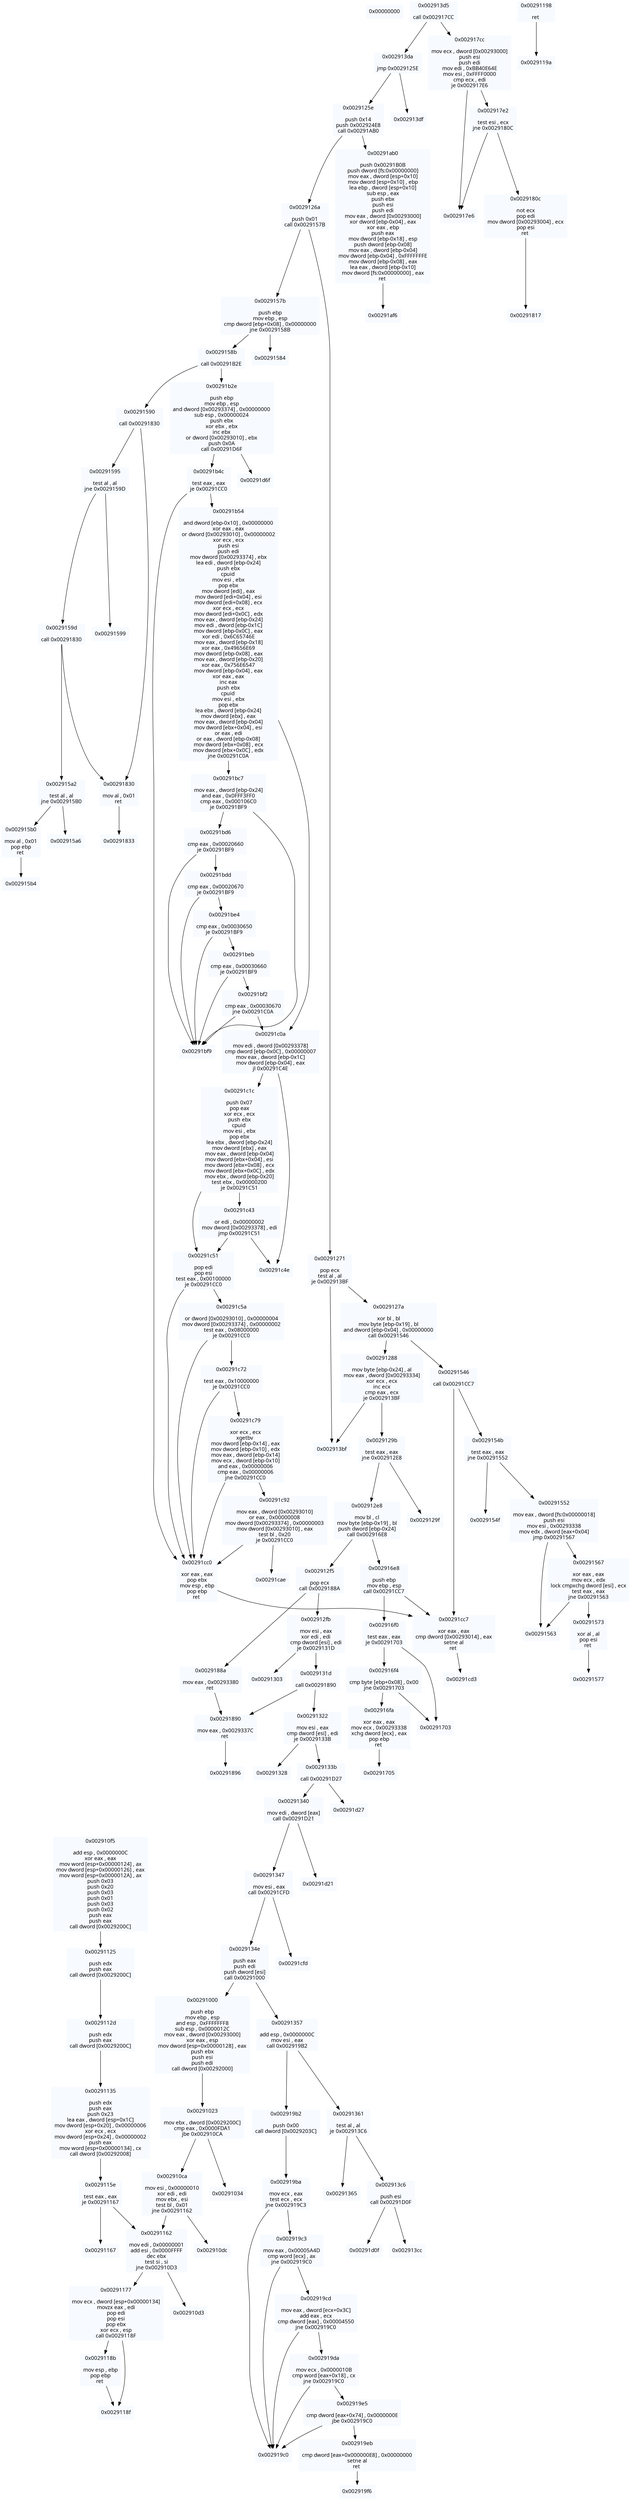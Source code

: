 
digraph ControlFlowGraph {
	node [
		shape = box 
		color = black
		arrowhead = diamond
		colorscheme = blues9
		style = filled
		fontname="Source Code Pro"
		fillcolor=1
	]	

	"0x00000000" [
		label = "0x00000000\n"
		color = "1"
	]

	"0x00291000" [
		label = "0x00291000\n\npush ebp\nmov ebp , esp\nand esp , 0xFFFFFFF8\nsub esp , 0x0000012C\nmov eax , dword [0x00293000]\nxor eax , esp\nmov dword [esp+0x00000128] , eax\npush ebx\npush esi\npush edi\ncall dword [0x00292000]\n"
		color = "1"
	]

	"0x00291023" [
		label = "0x00291023\n\nmov ebx , dword [0x0029200C]\ncmp eax , 0x0000FDA1\njbe 0x002910CA\n"
		color = "1"
	]

	"0x00291034" [
		label = "0x00291034\n"
		color = "1"
	]

	"0x002910ca" [
		label = "0x002910ca\n\nmov esi , 0x00000010\nxor edi , edi\nmov ebx , esi\ntest bl , 0x01\njne 0x00291162\n"
		color = "1"
	]

	"0x002910d3" [
		label = "0x002910d3\n"
		color = "1"
	]

	"0x002910dc" [
		label = "0x002910dc\n"
		color = "1"
	]

	"0x002910f5" [
		label = "0x002910f5\n\nadd esp , 0x0000000C\nxor eax , eax\nmov word [esp+0x00000124] , ax\nmov dword [esp+0x00000126] , eax\nmov word [esp+0x0000012A] , ax\npush 0x03\npush 0x20\npush 0x03\npush 0x01\npush 0x03\npush 0x02\npush eax\npush eax\ncall dword [0x0029200C]\n"
		color = "1"
	]

	"0x00291125" [
		label = "0x00291125\n\npush edx\npush eax\ncall dword [0x0029200C]\n"
		color = "1"
	]

	"0x0029112d" [
		label = "0x0029112d\n\npush edx\npush eax\ncall dword [0x0029200C]\n"
		color = "1"
	]

	"0x00291135" [
		label = "0x00291135\n\npush edx\npush eax\npush 0x23\nlea eax , dword [esp+0x1C]\nmov dword [esp+0x20] , 0x00000006\nxor ecx , ecx\nmov dword [esp+0x24] , 0x00000002\npush eax\nmov word [esp+0x00000134] , cx\ncall dword [0x00292008]\n"
		color = "1"
	]

	"0x0029115e" [
		label = "0x0029115e\n\ntest eax , eax\nje 0x00291167\n"
		color = "1"
	]

	"0x00291162" [
		label = "0x00291162\n\nmov edi , 0x00000001\nadd esi , 0x0000FFFF\ndec ebx\ntest si , si\njne 0x002910D3\n"
		color = "1"
	]

	"0x00291167" [
		label = "0x00291167\n"
		color = "1"
	]

	"0x00291177" [
		label = "0x00291177\n\nmov ecx , dword [esp+0x00000134]\nmovzx eax , edi\npop edi\npop esi\npop ebx\nxor ecx , esp\ncall 0x0029118F\n"
		color = "1"
	]

	"0x0029118b" [
		label = "0x0029118b\n\nmov esp , ebp\npop ebp\nret \n"
		color = "1"
	]

	"0x0029118f" [
		label = "0x0029118f\n"
		color = "1"
	]

	"0x00291198" [
		label = "0x00291198\n\nret \n"
		color = "1"
	]

	"0x0029119a" [
		label = "0x0029119a\n"
		color = "1"
	]

	"0x0029125e" [
		label = "0x0029125e\n\npush 0x14\npush 0x002924E8\ncall 0x00291AB0\n"
		color = "1"
	]

	"0x0029126a" [
		label = "0x0029126a\n\npush 0x01\ncall 0x0029157B\n"
		color = "1"
	]

	"0x00291271" [
		label = "0x00291271\n\npop ecx\ntest al , al\nje 0x002913BF\n"
		color = "1"
	]

	"0x0029127a" [
		label = "0x0029127a\n\nxor bl , bl\nmov byte [ebp-0x19] , bl\nand dword [ebp-0x04] , 0x00000000\ncall 0x00291546\n"
		color = "1"
	]

	"0x00291288" [
		label = "0x00291288\n\nmov byte [ebp-0x24] , al\nmov eax , dword [0x00293334]\nxor ecx , ecx\ninc ecx\ncmp eax , ecx\nje 0x002913BF\n"
		color = "1"
	]

	"0x0029129b" [
		label = "0x0029129b\n\ntest eax , eax\njne 0x002912E8\n"
		color = "1"
	]

	"0x0029129f" [
		label = "0x0029129f\n"
		color = "1"
	]

	"0x002912e8" [
		label = "0x002912e8\n\nmov bl , cl\nmov byte [ebp-0x19] , bl\npush dword [ebp-0x24]\ncall 0x002916E8\n"
		color = "1"
	]

	"0x002912f5" [
		label = "0x002912f5\n\npop ecx\ncall 0x0029188A\n"
		color = "1"
	]

	"0x002912fb" [
		label = "0x002912fb\n\nmov esi , eax\nxor edi , edi\ncmp dword [esi] , edi\nje 0x0029131D\n"
		color = "1"
	]

	"0x00291303" [
		label = "0x00291303\n"
		color = "1"
	]

	"0x0029131d" [
		label = "0x0029131d\n\ncall 0x00291890\n"
		color = "1"
	]

	"0x00291322" [
		label = "0x00291322\n\nmov esi , eax\ncmp dword [esi] , edi\nje 0x0029133B\n"
		color = "1"
	]

	"0x00291328" [
		label = "0x00291328\n"
		color = "1"
	]

	"0x0029133b" [
		label = "0x0029133b\n\ncall 0x00291D27\n"
		color = "1"
	]

	"0x00291340" [
		label = "0x00291340\n\nmov edi , dword [eax]\ncall 0x00291D21\n"
		color = "1"
	]

	"0x00291347" [
		label = "0x00291347\n\nmov esi , eax\ncall 0x00291CFD\n"
		color = "1"
	]

	"0x0029134e" [
		label = "0x0029134e\n\npush eax\npush edi\npush dword [esi]\ncall 0x00291000\n"
		color = "1"
	]

	"0x00291357" [
		label = "0x00291357\n\nadd esp , 0x0000000C\nmov esi , eax\ncall 0x002919B2\n"
		color = "1"
	]

	"0x00291361" [
		label = "0x00291361\n\ntest al , al\nje 0x002913C6\n"
		color = "1"
	]

	"0x00291365" [
		label = "0x00291365\n"
		color = "1"
	]

	"0x002913bf" [
		label = "0x002913bf\n"
		color = "1"
	]

	"0x002913c6" [
		label = "0x002913c6\n\npush esi\ncall 0x00291D0F\n"
		color = "1"
	]

	"0x002913cc" [
		label = "0x002913cc\n"
		color = "1"
	]

	"0x002913d5" [
		label = "0x002913d5\n\ncall 0x002917CC\n"
		color = "1"
	]

	"0x002913da" [
		label = "0x002913da\n\njmp 0x0029125E\n"
		color = "1"
	]

	"0x002913df" [
		label = "0x002913df\n"
		color = "1"
	]

	"0x00291546" [
		label = "0x00291546\n\ncall 0x00291CC7\n"
		color = "1"
	]

	"0x0029154b" [
		label = "0x0029154b\n\ntest eax , eax\njne 0x00291552\n"
		color = "1"
	]

	"0x0029154f" [
		label = "0x0029154f\n"
		color = "1"
	]

	"0x00291552" [
		label = "0x00291552\n\nmov eax , dword [fs:0x00000018]\npush esi\nmov esi , 0x00293338\nmov edx , dword [eax+0x04]\njmp 0x00291567\n"
		color = "1"
	]

	"0x00291563" [
		label = "0x00291563\n"
		color = "1"
	]

	"0x00291567" [
		label = "0x00291567\n\nxor eax , eax\nmov ecx , edx\nlock cmpxchg dword [esi] , ecx\ntest eax , eax\njne 0x00291563\n"
		color = "1"
	]

	"0x00291573" [
		label = "0x00291573\n\nxor al , al\npop esi\nret \n"
		color = "1"
	]

	"0x00291577" [
		label = "0x00291577\n"
		color = "1"
	]

	"0x0029157b" [
		label = "0x0029157b\n\npush ebp\nmov ebp , esp\ncmp dword [ebp+0x08] , 0x00000000\njne 0x0029158B\n"
		color = "1"
	]

	"0x00291584" [
		label = "0x00291584\n"
		color = "1"
	]

	"0x0029158b" [
		label = "0x0029158b\n\ncall 0x00291B2E\n"
		color = "1"
	]

	"0x00291590" [
		label = "0x00291590\n\ncall 0x00291830\n"
		color = "1"
	]

	"0x00291595" [
		label = "0x00291595\n\ntest al , al\njne 0x0029159D\n"
		color = "1"
	]

	"0x00291599" [
		label = "0x00291599\n"
		color = "1"
	]

	"0x0029159d" [
		label = "0x0029159d\n\ncall 0x00291830\n"
		color = "1"
	]

	"0x002915a2" [
		label = "0x002915a2\n\ntest al , al\njne 0x002915B0\n"
		color = "1"
	]

	"0x002915a6" [
		label = "0x002915a6\n"
		color = "1"
	]

	"0x002915b0" [
		label = "0x002915b0\n\nmov al , 0x01\npop ebp\nret \n"
		color = "1"
	]

	"0x002915b4" [
		label = "0x002915b4\n"
		color = "1"
	]

	"0x002916e8" [
		label = "0x002916e8\n\npush ebp\nmov ebp , esp\ncall 0x00291CC7\n"
		color = "1"
	]

	"0x002916f0" [
		label = "0x002916f0\n\ntest eax , eax\nje 0x00291703\n"
		color = "1"
	]

	"0x002916f4" [
		label = "0x002916f4\n\ncmp byte [ebp+0x08] , 0x00\njne 0x00291703\n"
		color = "1"
	]

	"0x002916fa" [
		label = "0x002916fa\n\nxor eax , eax\nmov ecx , 0x00293338\nxchg dword [ecx] , eax\npop ebp\nret \n"
		color = "1"
	]

	"0x00291703" [
		label = "0x00291703\n"
		color = "1"
	]

	"0x00291705" [
		label = "0x00291705\n"
		color = "1"
	]

	"0x002917cc" [
		label = "0x002917cc\n\nmov ecx , dword [0x00293000]\npush esi\npush edi\nmov edi , 0xBB40E64E\nmov esi , 0xFFFF0000\ncmp ecx , edi\nje 0x002917E6\n"
		color = "1"
	]

	"0x002917e2" [
		label = "0x002917e2\n\ntest esi , ecx\njne 0x0029180C\n"
		color = "1"
	]

	"0x002917e6" [
		label = "0x002917e6\n"
		color = "1"
	]

	"0x0029180c" [
		label = "0x0029180c\n\nnot ecx\npop edi\nmov dword [0x00293004] , ecx\npop esi\nret \n"
		color = "1"
	]

	"0x00291817" [
		label = "0x00291817\n"
		color = "1"
	]

	"0x00291830" [
		label = "0x00291830\n\nmov al , 0x01\nret \n"
		color = "1"
	]

	"0x00291833" [
		label = "0x00291833\n"
		color = "1"
	]

	"0x0029188a" [
		label = "0x0029188a\n\nmov eax , 0x00293380\nret \n"
		color = "1"
	]

	"0x00291890" [
		label = "0x00291890\n\nmov eax , 0x0029337C\nret \n"
		color = "1"
	]

	"0x00291896" [
		label = "0x00291896\n"
		color = "1"
	]

	"0x002919b2" [
		label = "0x002919b2\n\npush 0x00\ncall dword [0x0029203C]\n"
		color = "1"
	]

	"0x002919ba" [
		label = "0x002919ba\n\nmov ecx , eax\ntest ecx , ecx\njne 0x002919C3\n"
		color = "1"
	]

	"0x002919c0" [
		label = "0x002919c0\n"
		color = "1"
	]

	"0x002919c3" [
		label = "0x002919c3\n\nmov eax , 0x00005A4D\ncmp word [ecx] , ax\njne 0x002919C0\n"
		color = "1"
	]

	"0x002919cd" [
		label = "0x002919cd\n\nmov eax , dword [ecx+0x3C]\nadd eax , ecx\ncmp dword [eax] , 0x00004550\njne 0x002919C0\n"
		color = "1"
	]

	"0x002919da" [
		label = "0x002919da\n\nmov ecx , 0x0000010B\ncmp word [eax+0x18] , cx\njne 0x002919C0\n"
		color = "1"
	]

	"0x002919e5" [
		label = "0x002919e5\n\ncmp dword [eax+0x74] , 0x0000000E\njbe 0x002919C0\n"
		color = "1"
	]

	"0x002919eb" [
		label = "0x002919eb\n\ncmp dword [eax+0x000000E8] , 0x00000000\nsetne al\nret \n"
		color = "1"
	]

	"0x002919f6" [
		label = "0x002919f6\n"
		color = "1"
	]

	"0x00291ab0" [
		label = "0x00291ab0\n\npush 0x00291B0B\npush dword [fs:0x00000000]\nmov eax , dword [esp+0x10]\nmov dword [esp+0x10] , ebp\nlea ebp , dword [esp+0x10]\nsub esp , eax\npush ebx\npush esi\npush edi\nmov eax , dword [0x00293000]\nxor dword [ebp-0x04] , eax\nxor eax , ebp\npush eax\nmov dword [ebp-0x18] , esp\npush dword [ebp-0x08]\nmov eax , dword [ebp-0x04]\nmov dword [ebp-0x04] , 0xFFFFFFFE\nmov dword [ebp-0x08] , eax\nlea eax , dword [ebp-0x10]\nmov dword [fs:0x00000000] , eax\nret \n"
		color = "1"
	]

	"0x00291af6" [
		label = "0x00291af6\n"
		color = "1"
	]

	"0x00291b2e" [
		label = "0x00291b2e\n\npush ebp\nmov ebp , esp\nand dword [0x00293374] , 0x00000000\nsub esp , 0x00000024\npush ebx\nxor ebx , ebx\ninc ebx\nor dword [0x00293010] , ebx\npush 0x0A\ncall 0x00291D6F\n"
		color = "1"
	]

	"0x00291b4c" [
		label = "0x00291b4c\n\ntest eax , eax\nje 0x00291CC0\n"
		color = "1"
	]

	"0x00291b54" [
		label = "0x00291b54\n\nand dword [ebp-0x10] , 0x00000000\nxor eax , eax\nor dword [0x00293010] , 0x00000002\nxor ecx , ecx\npush esi\npush edi\nmov dword [0x00293374] , ebx\nlea edi , dword [ebp-0x24]\npush ebx\ncpuid \nmov esi , ebx\npop ebx\nmov dword [edi] , eax\nmov dword [edi+0x04] , esi\nmov dword [edi+0x08] , ecx\nxor ecx , ecx\nmov dword [edi+0x0C] , edx\nmov eax , dword [ebp-0x24]\nmov edi , dword [ebp-0x1C]\nmov dword [ebp-0x0C] , eax\nxor edi , 0x6C65746E\nmov eax , dword [ebp-0x18]\nxor eax , 0x49656E69\nmov dword [ebp-0x08] , eax\nmov eax , dword [ebp-0x20]\nxor eax , 0x756E6547\nmov dword [ebp-0x04] , eax\nxor eax , eax\ninc eax\npush ebx\ncpuid \nmov esi , ebx\npop ebx\nlea ebx , dword [ebp-0x24]\nmov dword [ebx] , eax\nmov eax , dword [ebp-0x04]\nmov dword [ebx+0x04] , esi\nor eax , edi\nor eax , dword [ebp-0x08]\nmov dword [ebx+0x08] , ecx\nmov dword [ebx+0x0C] , edx\njne 0x00291C0A\n"
		color = "1"
	]

	"0x00291bc7" [
		label = "0x00291bc7\n\nmov eax , dword [ebp-0x24]\nand eax , 0x0FFF3FF0\ncmp eax , 0x000106C0\nje 0x00291BF9\n"
		color = "1"
	]

	"0x00291bd6" [
		label = "0x00291bd6\n\ncmp eax , 0x00020660\nje 0x00291BF9\n"
		color = "1"
	]

	"0x00291bdd" [
		label = "0x00291bdd\n\ncmp eax , 0x00020670\nje 0x00291BF9\n"
		color = "1"
	]

	"0x00291be4" [
		label = "0x00291be4\n\ncmp eax , 0x00030650\nje 0x00291BF9\n"
		color = "1"
	]

	"0x00291beb" [
		label = "0x00291beb\n\ncmp eax , 0x00030660\nje 0x00291BF9\n"
		color = "1"
	]

	"0x00291bf2" [
		label = "0x00291bf2\n\ncmp eax , 0x00030670\njne 0x00291C0A\n"
		color = "1"
	]

	"0x00291bf9" [
		label = "0x00291bf9\n"
		color = "1"
	]

	"0x00291c0a" [
		label = "0x00291c0a\n\nmov edi , dword [0x00293378]\ncmp dword [ebp-0x0C] , 0x00000007\nmov eax , dword [ebp-0x1C]\nmov dword [ebp-0x04] , eax\njl 0x00291C4E\n"
		color = "1"
	]

	"0x00291c1c" [
		label = "0x00291c1c\n\npush 0x07\npop eax\nxor ecx , ecx\npush ebx\ncpuid \nmov esi , ebx\npop ebx\nlea ebx , dword [ebp-0x24]\nmov dword [ebx] , eax\nmov eax , dword [ebp-0x04]\nmov dword [ebx+0x04] , esi\nmov dword [ebx+0x08] , ecx\nmov dword [ebx+0x0C] , edx\nmov ebx , dword [ebp-0x20]\ntest ebx , 0x00000200\nje 0x00291C51\n"
		color = "1"
	]

	"0x00291c43" [
		label = "0x00291c43\n\nor edi , 0x00000002\nmov dword [0x00293378] , edi\njmp 0x00291C51\n"
		color = "1"
	]

	"0x00291c4e" [
		label = "0x00291c4e\n"
		color = "1"
	]

	"0x00291c51" [
		label = "0x00291c51\n\npop edi\npop esi\ntest eax , 0x00100000\nje 0x00291CC0\n"
		color = "1"
	]

	"0x00291c5a" [
		label = "0x00291c5a\n\nor dword [0x00293010] , 0x00000004\nmov dword [0x00293374] , 0x00000002\ntest eax , 0x08000000\nje 0x00291CC0\n"
		color = "1"
	]

	"0x00291c72" [
		label = "0x00291c72\n\ntest eax , 0x10000000\nje 0x00291CC0\n"
		color = "1"
	]

	"0x00291c79" [
		label = "0x00291c79\n\nxor ecx , ecx\nxgetbv \nmov dword [ebp-0x14] , eax\nmov dword [ebp-0x10] , edx\nmov eax , dword [ebp-0x14]\nmov ecx , dword [ebp-0x10]\nand eax , 0x00000006\ncmp eax , 0x00000006\njne 0x00291CC0\n"
		color = "1"
	]

	"0x00291c92" [
		label = "0x00291c92\n\nmov eax , dword [0x00293010]\nor eax , 0x00000008\nmov dword [0x00293374] , 0x00000003\nmov dword [0x00293010] , eax\ntest bl , 0x20\nje 0x00291CC0\n"
		color = "1"
	]

	"0x00291cae" [
		label = "0x00291cae\n"
		color = "1"
	]

	"0x00291cc0" [
		label = "0x00291cc0\n\nxor eax , eax\npop ebx\nmov esp , ebp\npop ebp\nret \n"
		color = "1"
	]

	"0x00291cc7" [
		label = "0x00291cc7\n\nxor eax , eax\ncmp dword [0x00293014] , eax\nsetne al\nret \n"
		color = "1"
	]

	"0x00291cd3" [
		label = "0x00291cd3\n"
		color = "1"
	]

	"0x00291cfd" [
		label = "0x00291cfd\n"
		color = "1"
	]

	"0x00291d0f" [
		label = "0x00291d0f\n"
		color = "1"
	]

	"0x00291d21" [
		label = "0x00291d21\n"
		color = "1"
	]

	"0x00291d27" [
		label = "0x00291d27\n"
		color = "1"
	]

	"0x00291d6f" [
		label = "0x00291d6f\n"
		color = "1"
	]
"0x00291000" -> "0x00291023"
"0x00291023" -> "0x002910ca"
"0x00291023" -> "0x00291034"
"0x002910ca" -> "0x00291162"
"0x002910ca" -> "0x002910dc"
"0x002910f5" -> "0x00291125"
"0x00291125" -> "0x0029112d"
"0x0029112d" -> "0x00291135"
"0x00291135" -> "0x0029115e"
"0x0029115e" -> "0x00291167"
"0x0029115e" -> "0x00291162"
"0x00291162" -> "0x002910d3"
"0x00291162" -> "0x00291177"
"0x00291177" -> "0x0029118f"
"0x00291177" -> "0x0029118b"
"0x0029118b" -> "0x0029118f"
"0x00291198" -> "0x0029119a"
"0x0029125e" -> "0x00291ab0"
"0x0029125e" -> "0x0029126a"
"0x0029126a" -> "0x0029157b"
"0x0029126a" -> "0x00291271"
"0x00291271" -> "0x002913bf"
"0x00291271" -> "0x0029127a"
"0x0029127a" -> "0x00291546"
"0x0029127a" -> "0x00291288"
"0x00291288" -> "0x002913bf"
"0x00291288" -> "0x0029129b"
"0x0029129b" -> "0x002912e8"
"0x0029129b" -> "0x0029129f"
"0x002912e8" -> "0x002916e8"
"0x002912e8" -> "0x002912f5"
"0x002912f5" -> "0x0029188a"
"0x002912f5" -> "0x002912fb"
"0x002912fb" -> "0x0029131d"
"0x002912fb" -> "0x00291303"
"0x0029131d" -> "0x00291890"
"0x0029131d" -> "0x00291322"
"0x00291322" -> "0x0029133b"
"0x00291322" -> "0x00291328"
"0x0029133b" -> "0x00291d27"
"0x0029133b" -> "0x00291340"
"0x00291340" -> "0x00291d21"
"0x00291340" -> "0x00291347"
"0x00291347" -> "0x00291cfd"
"0x00291347" -> "0x0029134e"
"0x0029134e" -> "0x00291000"
"0x0029134e" -> "0x00291357"
"0x00291357" -> "0x002919b2"
"0x00291357" -> "0x00291361"
"0x00291361" -> "0x002913c6"
"0x00291361" -> "0x00291365"
"0x002913c6" -> "0x00291d0f"
"0x002913c6" -> "0x002913cc"
"0x002913d5" -> "0x002917cc"
"0x002913d5" -> "0x002913da"
"0x002913da" -> "0x0029125e"
"0x002913da" -> "0x002913df"
"0x00291546" -> "0x00291cc7"
"0x00291546" -> "0x0029154b"
"0x0029154b" -> "0x00291552"
"0x0029154b" -> "0x0029154f"
"0x00291552" -> "0x00291567"
"0x00291552" -> "0x00291563"
"0x00291567" -> "0x00291563"
"0x00291567" -> "0x00291573"
"0x00291573" -> "0x00291577"
"0x0029157b" -> "0x0029158b"
"0x0029157b" -> "0x00291584"
"0x0029158b" -> "0x00291b2e"
"0x0029158b" -> "0x00291590"
"0x00291590" -> "0x00291830"
"0x00291590" -> "0x00291595"
"0x00291595" -> "0x0029159d"
"0x00291595" -> "0x00291599"
"0x0029159d" -> "0x00291830"
"0x0029159d" -> "0x002915a2"
"0x002915a2" -> "0x002915b0"
"0x002915a2" -> "0x002915a6"
"0x002915b0" -> "0x002915b4"
"0x002916e8" -> "0x00291cc7"
"0x002916e8" -> "0x002916f0"
"0x002916f0" -> "0x00291703"
"0x002916f0" -> "0x002916f4"
"0x002916f4" -> "0x00291703"
"0x002916f4" -> "0x002916fa"
"0x002916fa" -> "0x00291705"
"0x002917cc" -> "0x002917e6"
"0x002917cc" -> "0x002917e2"
"0x002917e2" -> "0x0029180c"
"0x002917e2" -> "0x002917e6"
"0x0029180c" -> "0x00291817"
"0x00291830" -> "0x00291833"
"0x0029188a" -> "0x00291890"
"0x00291890" -> "0x00291896"
"0x002919b2" -> "0x002919ba"
"0x002919ba" -> "0x002919c3"
"0x002919ba" -> "0x002919c0"
"0x002919c3" -> "0x002919c0"
"0x002919c3" -> "0x002919cd"
"0x002919cd" -> "0x002919c0"
"0x002919cd" -> "0x002919da"
"0x002919da" -> "0x002919c0"
"0x002919da" -> "0x002919e5"
"0x002919e5" -> "0x002919c0"
"0x002919e5" -> "0x002919eb"
"0x002919eb" -> "0x002919f6"
"0x00291ab0" -> "0x00291af6"
"0x00291b2e" -> "0x00291d6f"
"0x00291b2e" -> "0x00291b4c"
"0x00291b4c" -> "0x00291cc0"
"0x00291b4c" -> "0x00291b54"
"0x00291b54" -> "0x00291c0a"
"0x00291b54" -> "0x00291bc7"
"0x00291bc7" -> "0x00291bf9"
"0x00291bc7" -> "0x00291bd6"
"0x00291bd6" -> "0x00291bf9"
"0x00291bd6" -> "0x00291bdd"
"0x00291bdd" -> "0x00291bf9"
"0x00291bdd" -> "0x00291be4"
"0x00291be4" -> "0x00291bf9"
"0x00291be4" -> "0x00291beb"
"0x00291beb" -> "0x00291bf9"
"0x00291beb" -> "0x00291bf2"
"0x00291bf2" -> "0x00291c0a"
"0x00291bf2" -> "0x00291bf9"
"0x00291c0a" -> "0x00291c4e"
"0x00291c0a" -> "0x00291c1c"
"0x00291c1c" -> "0x00291c51"
"0x00291c1c" -> "0x00291c43"
"0x00291c43" -> "0x00291c51"
"0x00291c43" -> "0x00291c4e"
"0x00291c51" -> "0x00291cc0"
"0x00291c51" -> "0x00291c5a"
"0x00291c5a" -> "0x00291cc0"
"0x00291c5a" -> "0x00291c72"
"0x00291c72" -> "0x00291cc0"
"0x00291c72" -> "0x00291c79"
"0x00291c79" -> "0x00291cc0"
"0x00291c79" -> "0x00291c92"
"0x00291c92" -> "0x00291cc0"
"0x00291c92" -> "0x00291cae"
"0x00291cc0" -> "0x00291cc7"
"0x00291cc7" -> "0x00291cd3"

}
